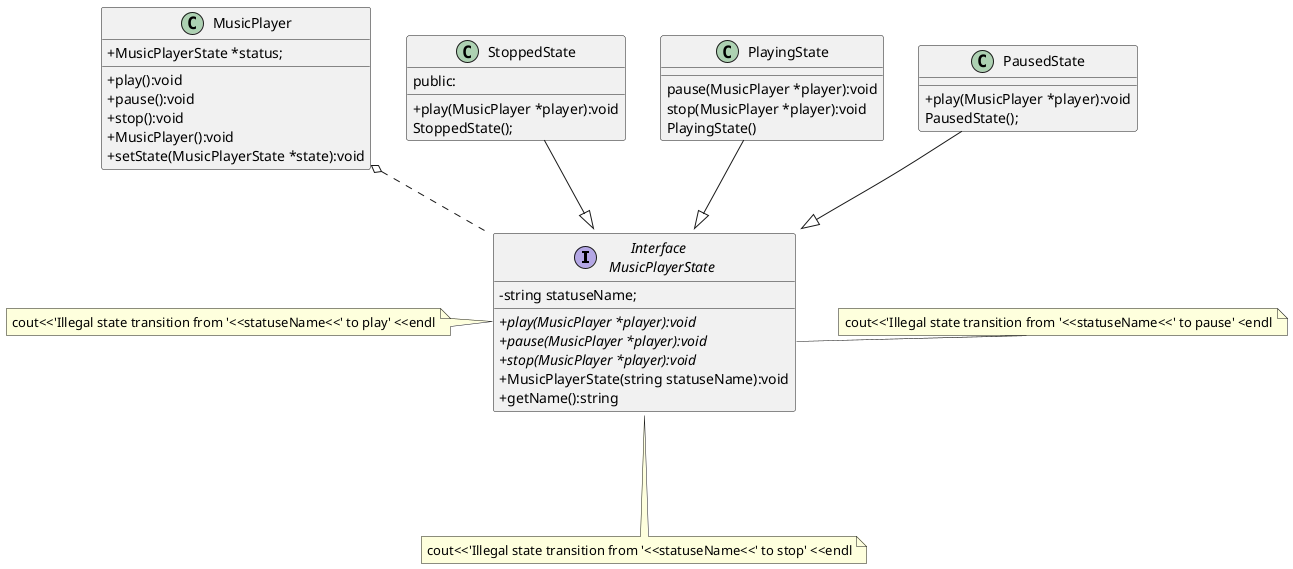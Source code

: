 @startuml
skinparam classAttributeIconSize 0

interface "Interface \n MusicPlayerState" as MusicPlayerState{
   -string statuseName;
   +{abstract}play(MusicPlayer *player):void
   +{abstract}pause(MusicPlayer *player):void
   +{abstract}stop(MusicPlayer *player):void
   +MusicPlayerState(string statuseName):void
   +getName():string
}

class MusicPlayer{
    +MusicPlayerState *status;
    +play():void
    +pause():void
    +stop():void
    +MusicPlayer():void
    +setState(MusicPlayerState *state):void
}


class StoppedState{
public:
    +play(MusicPlayer *player):void 
    StoppedState();
}

 
class PlayingState{
    pause(MusicPlayer *player):void
    stop(MusicPlayer *player):void
    PlayingState()
}


class PausedState{
    + play(MusicPlayer *player):void
    PausedState();
}

StoppedState --|>  MusicPlayerState
PlayingState --|> MusicPlayerState
PausedState --|>  MusicPlayerState

note "cout<<'Illegal state transition from '<<statuseName<<' to play' <<endl" as MusicPlayerStatePlay


note "cout<<'Illegal state transition from '<<statuseName<<' to pause' <endl" as MusicPlayerStatePause

note "cout<<'Illegal state transition from '<<statuseName<<' to stop' <<endl" as MusicPlayerStateStop



MusicPlayerStatePause -left.. MusicPlayerState::pause
MusicPlayerState::play -left.. MusicPlayerStatePlay
MusicPlayerStateStop -up.. MusicPlayerState::stop

MusicPlayer o..MusicPlayerState
@enduml
